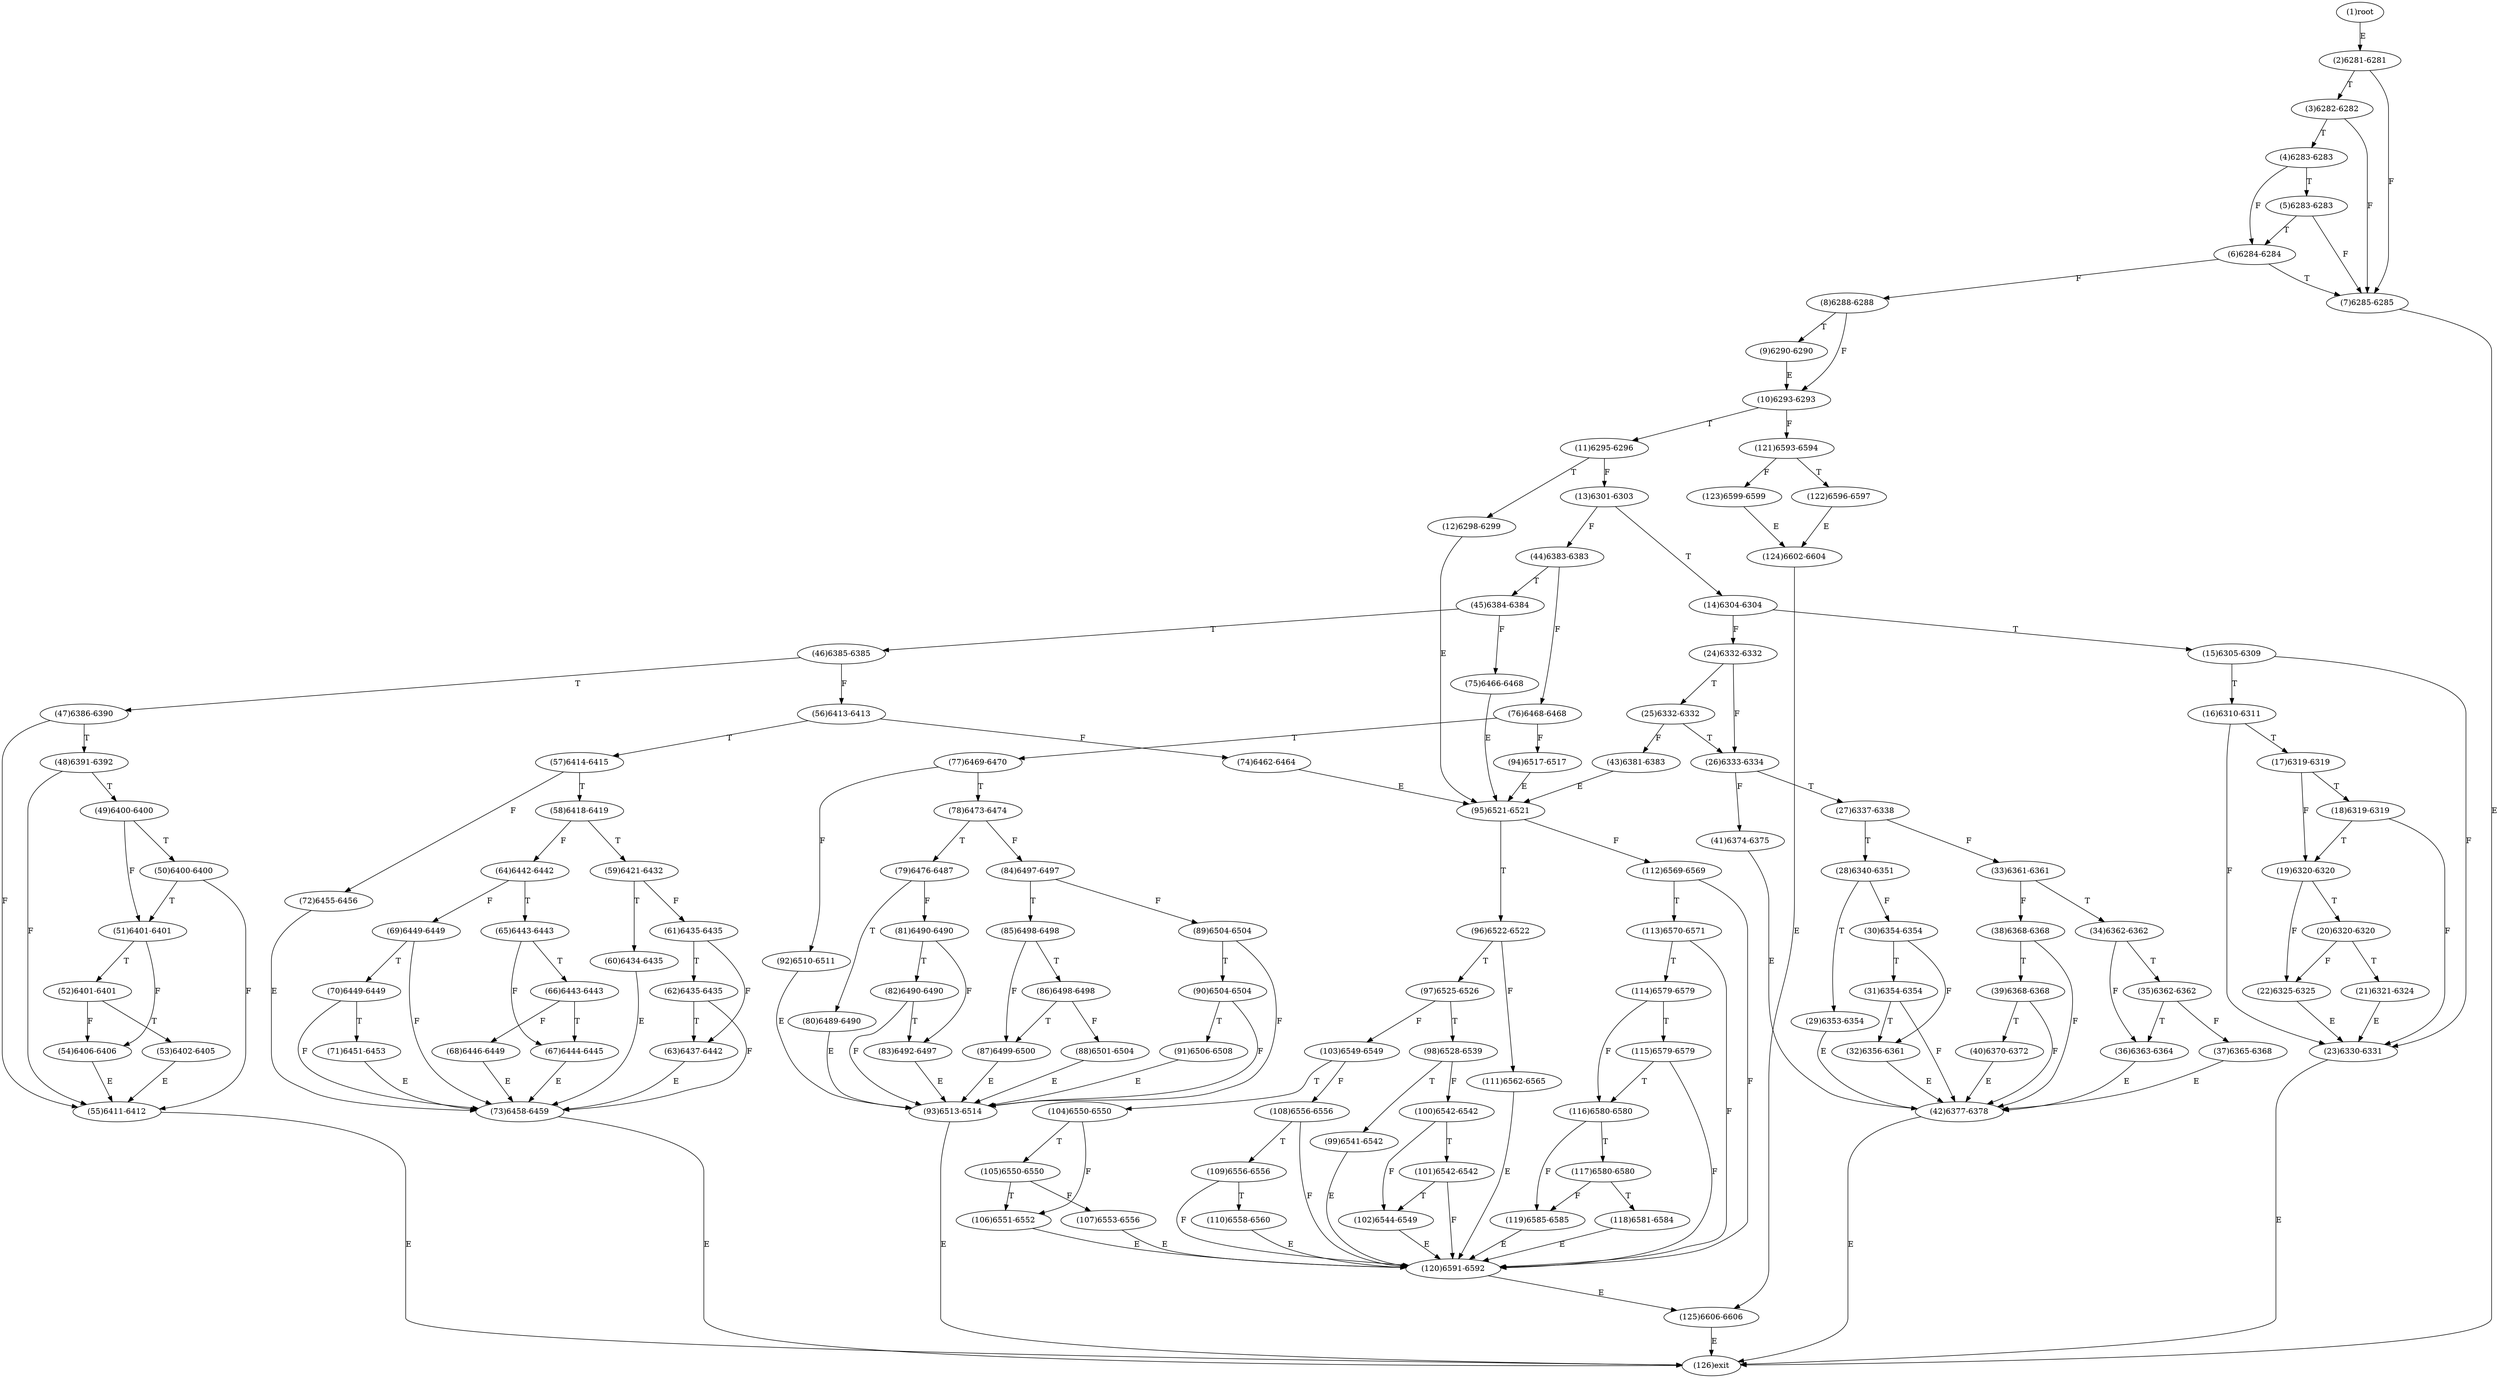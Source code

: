 digraph "" { 
1[ label="(1)root"];
2[ label="(2)6281-6281"];
3[ label="(3)6282-6282"];
4[ label="(4)6283-6283"];
5[ label="(5)6283-6283"];
6[ label="(6)6284-6284"];
7[ label="(7)6285-6285"];
8[ label="(8)6288-6288"];
9[ label="(9)6290-6290"];
10[ label="(10)6293-6293"];
11[ label="(11)6295-6296"];
12[ label="(12)6298-6299"];
13[ label="(13)6301-6303"];
14[ label="(14)6304-6304"];
15[ label="(15)6305-6309"];
17[ label="(17)6319-6319"];
16[ label="(16)6310-6311"];
19[ label="(19)6320-6320"];
18[ label="(18)6319-6319"];
21[ label="(21)6321-6324"];
20[ label="(20)6320-6320"];
23[ label="(23)6330-6331"];
22[ label="(22)6325-6325"];
25[ label="(25)6332-6332"];
24[ label="(24)6332-6332"];
27[ label="(27)6337-6338"];
26[ label="(26)6333-6334"];
29[ label="(29)6353-6354"];
28[ label="(28)6340-6351"];
31[ label="(31)6354-6354"];
30[ label="(30)6354-6354"];
34[ label="(34)6362-6362"];
35[ label="(35)6362-6362"];
32[ label="(32)6356-6361"];
33[ label="(33)6361-6361"];
38[ label="(38)6368-6368"];
39[ label="(39)6368-6368"];
36[ label="(36)6363-6364"];
37[ label="(37)6365-6368"];
42[ label="(42)6377-6378"];
43[ label="(43)6381-6383"];
40[ label="(40)6370-6372"];
41[ label="(41)6374-6375"];
46[ label="(46)6385-6385"];
47[ label="(47)6386-6390"];
44[ label="(44)6383-6383"];
45[ label="(45)6384-6384"];
51[ label="(51)6401-6401"];
50[ label="(50)6400-6400"];
49[ label="(49)6400-6400"];
48[ label="(48)6391-6392"];
55[ label="(55)6411-6412"];
54[ label="(54)6406-6406"];
53[ label="(53)6402-6405"];
52[ label="(52)6401-6401"];
59[ label="(59)6421-6432"];
58[ label="(58)6418-6419"];
57[ label="(57)6414-6415"];
56[ label="(56)6413-6413"];
63[ label="(63)6437-6442"];
62[ label="(62)6435-6435"];
61[ label="(61)6435-6435"];
60[ label="(60)6434-6435"];
68[ label="(68)6446-6449"];
69[ label="(69)6449-6449"];
70[ label="(70)6449-6449"];
71[ label="(71)6451-6453"];
64[ label="(64)6442-6442"];
65[ label="(65)6443-6443"];
66[ label="(66)6443-6443"];
67[ label="(67)6444-6445"];
76[ label="(76)6468-6468"];
77[ label="(77)6469-6470"];
78[ label="(78)6473-6474"];
79[ label="(79)6476-6487"];
72[ label="(72)6455-6456"];
73[ label="(73)6458-6459"];
74[ label="(74)6462-6464"];
75[ label="(75)6466-6468"];
85[ label="(85)6498-6498"];
84[ label="(84)6497-6497"];
87[ label="(87)6499-6500"];
86[ label="(86)6498-6498"];
81[ label="(81)6490-6490"];
80[ label="(80)6489-6490"];
83[ label="(83)6492-6497"];
82[ label="(82)6490-6490"];
93[ label="(93)6513-6514"];
92[ label="(92)6510-6511"];
95[ label="(95)6521-6521"];
94[ label="(94)6517-6517"];
89[ label="(89)6504-6504"];
88[ label="(88)6501-6504"];
91[ label="(91)6506-6508"];
90[ label="(90)6504-6504"];
102[ label="(102)6544-6549"];
103[ label="(103)6549-6549"];
100[ label="(100)6542-6542"];
101[ label="(101)6542-6542"];
98[ label="(98)6528-6539"];
99[ label="(99)6541-6542"];
96[ label="(96)6522-6522"];
97[ label="(97)6525-6526"];
110[ label="(110)6558-6560"];
111[ label="(111)6562-6565"];
108[ label="(108)6556-6556"];
109[ label="(109)6556-6556"];
106[ label="(106)6551-6552"];
107[ label="(107)6553-6556"];
104[ label="(104)6550-6550"];
105[ label="(105)6550-6550"];
119[ label="(119)6585-6585"];
118[ label="(118)6581-6584"];
117[ label="(117)6580-6580"];
116[ label="(116)6580-6580"];
115[ label="(115)6579-6579"];
114[ label="(114)6579-6579"];
113[ label="(113)6570-6571"];
112[ label="(112)6569-6569"];
126[ label="(126)exit"];
125[ label="(125)6606-6606"];
124[ label="(124)6602-6604"];
123[ label="(123)6599-6599"];
122[ label="(122)6596-6597"];
121[ label="(121)6593-6594"];
120[ label="(120)6591-6592"];
1->2[ label="E"];
2->7[ label="F"];
2->3[ label="T"];
3->7[ label="F"];
3->4[ label="T"];
4->6[ label="F"];
4->5[ label="T"];
5->7[ label="F"];
5->6[ label="T"];
6->8[ label="F"];
6->7[ label="T"];
7->126[ label="E"];
8->10[ label="F"];
8->9[ label="T"];
9->10[ label="E"];
10->121[ label="F"];
10->11[ label="T"];
11->13[ label="F"];
11->12[ label="T"];
12->95[ label="E"];
13->44[ label="F"];
13->14[ label="T"];
14->24[ label="F"];
14->15[ label="T"];
15->23[ label="F"];
15->16[ label="T"];
16->23[ label="F"];
16->17[ label="T"];
17->19[ label="F"];
17->18[ label="T"];
18->23[ label="F"];
18->19[ label="T"];
19->22[ label="F"];
19->20[ label="T"];
20->22[ label="F"];
20->21[ label="T"];
21->23[ label="E"];
22->23[ label="E"];
23->126[ label="E"];
24->26[ label="F"];
24->25[ label="T"];
25->43[ label="F"];
25->26[ label="T"];
26->41[ label="F"];
26->27[ label="T"];
27->33[ label="F"];
27->28[ label="T"];
28->30[ label="F"];
28->29[ label="T"];
29->42[ label="E"];
30->32[ label="F"];
30->31[ label="T"];
31->42[ label="F"];
31->32[ label="T"];
32->42[ label="E"];
33->38[ label="F"];
33->34[ label="T"];
34->36[ label="F"];
34->35[ label="T"];
35->37[ label="F"];
35->36[ label="T"];
36->42[ label="E"];
37->42[ label="E"];
38->42[ label="F"];
38->39[ label="T"];
39->42[ label="F"];
39->40[ label="T"];
40->42[ label="E"];
41->42[ label="E"];
42->126[ label="E"];
43->95[ label="E"];
44->76[ label="F"];
44->45[ label="T"];
45->75[ label="F"];
45->46[ label="T"];
46->56[ label="F"];
46->47[ label="T"];
47->55[ label="F"];
47->48[ label="T"];
48->55[ label="F"];
48->49[ label="T"];
49->51[ label="F"];
49->50[ label="T"];
50->55[ label="F"];
50->51[ label="T"];
51->54[ label="F"];
51->52[ label="T"];
52->54[ label="F"];
52->53[ label="T"];
53->55[ label="E"];
54->55[ label="E"];
55->126[ label="E"];
56->74[ label="F"];
56->57[ label="T"];
57->72[ label="F"];
57->58[ label="T"];
58->64[ label="F"];
58->59[ label="T"];
59->61[ label="F"];
59->60[ label="T"];
60->73[ label="E"];
61->63[ label="F"];
61->62[ label="T"];
62->73[ label="F"];
62->63[ label="T"];
63->73[ label="E"];
64->69[ label="F"];
64->65[ label="T"];
65->67[ label="F"];
65->66[ label="T"];
66->68[ label="F"];
66->67[ label="T"];
67->73[ label="E"];
68->73[ label="E"];
69->73[ label="F"];
69->70[ label="T"];
70->73[ label="F"];
70->71[ label="T"];
71->73[ label="E"];
72->73[ label="E"];
73->126[ label="E"];
74->95[ label="E"];
75->95[ label="E"];
76->94[ label="F"];
76->77[ label="T"];
77->92[ label="F"];
77->78[ label="T"];
78->84[ label="F"];
78->79[ label="T"];
79->81[ label="F"];
79->80[ label="T"];
80->93[ label="E"];
81->83[ label="F"];
81->82[ label="T"];
82->93[ label="F"];
82->83[ label="T"];
83->93[ label="E"];
84->89[ label="F"];
84->85[ label="T"];
85->87[ label="F"];
85->86[ label="T"];
86->88[ label="F"];
86->87[ label="T"];
87->93[ label="E"];
88->93[ label="E"];
89->93[ label="F"];
89->90[ label="T"];
90->93[ label="F"];
90->91[ label="T"];
91->93[ label="E"];
92->93[ label="E"];
93->126[ label="E"];
94->95[ label="E"];
95->112[ label="F"];
95->96[ label="T"];
96->111[ label="F"];
96->97[ label="T"];
97->103[ label="F"];
97->98[ label="T"];
98->100[ label="F"];
98->99[ label="T"];
99->120[ label="E"];
100->102[ label="F"];
100->101[ label="T"];
101->120[ label="F"];
101->102[ label="T"];
102->120[ label="E"];
103->108[ label="F"];
103->104[ label="T"];
104->106[ label="F"];
104->105[ label="T"];
105->107[ label="F"];
105->106[ label="T"];
106->120[ label="E"];
107->120[ label="E"];
108->120[ label="F"];
108->109[ label="T"];
109->120[ label="F"];
109->110[ label="T"];
110->120[ label="E"];
111->120[ label="E"];
112->120[ label="F"];
112->113[ label="T"];
113->120[ label="F"];
113->114[ label="T"];
114->116[ label="F"];
114->115[ label="T"];
115->120[ label="F"];
115->116[ label="T"];
116->119[ label="F"];
116->117[ label="T"];
117->119[ label="F"];
117->118[ label="T"];
118->120[ label="E"];
119->120[ label="E"];
120->125[ label="E"];
121->123[ label="F"];
121->122[ label="T"];
122->124[ label="E"];
123->124[ label="E"];
124->125[ label="E"];
125->126[ label="E"];
}